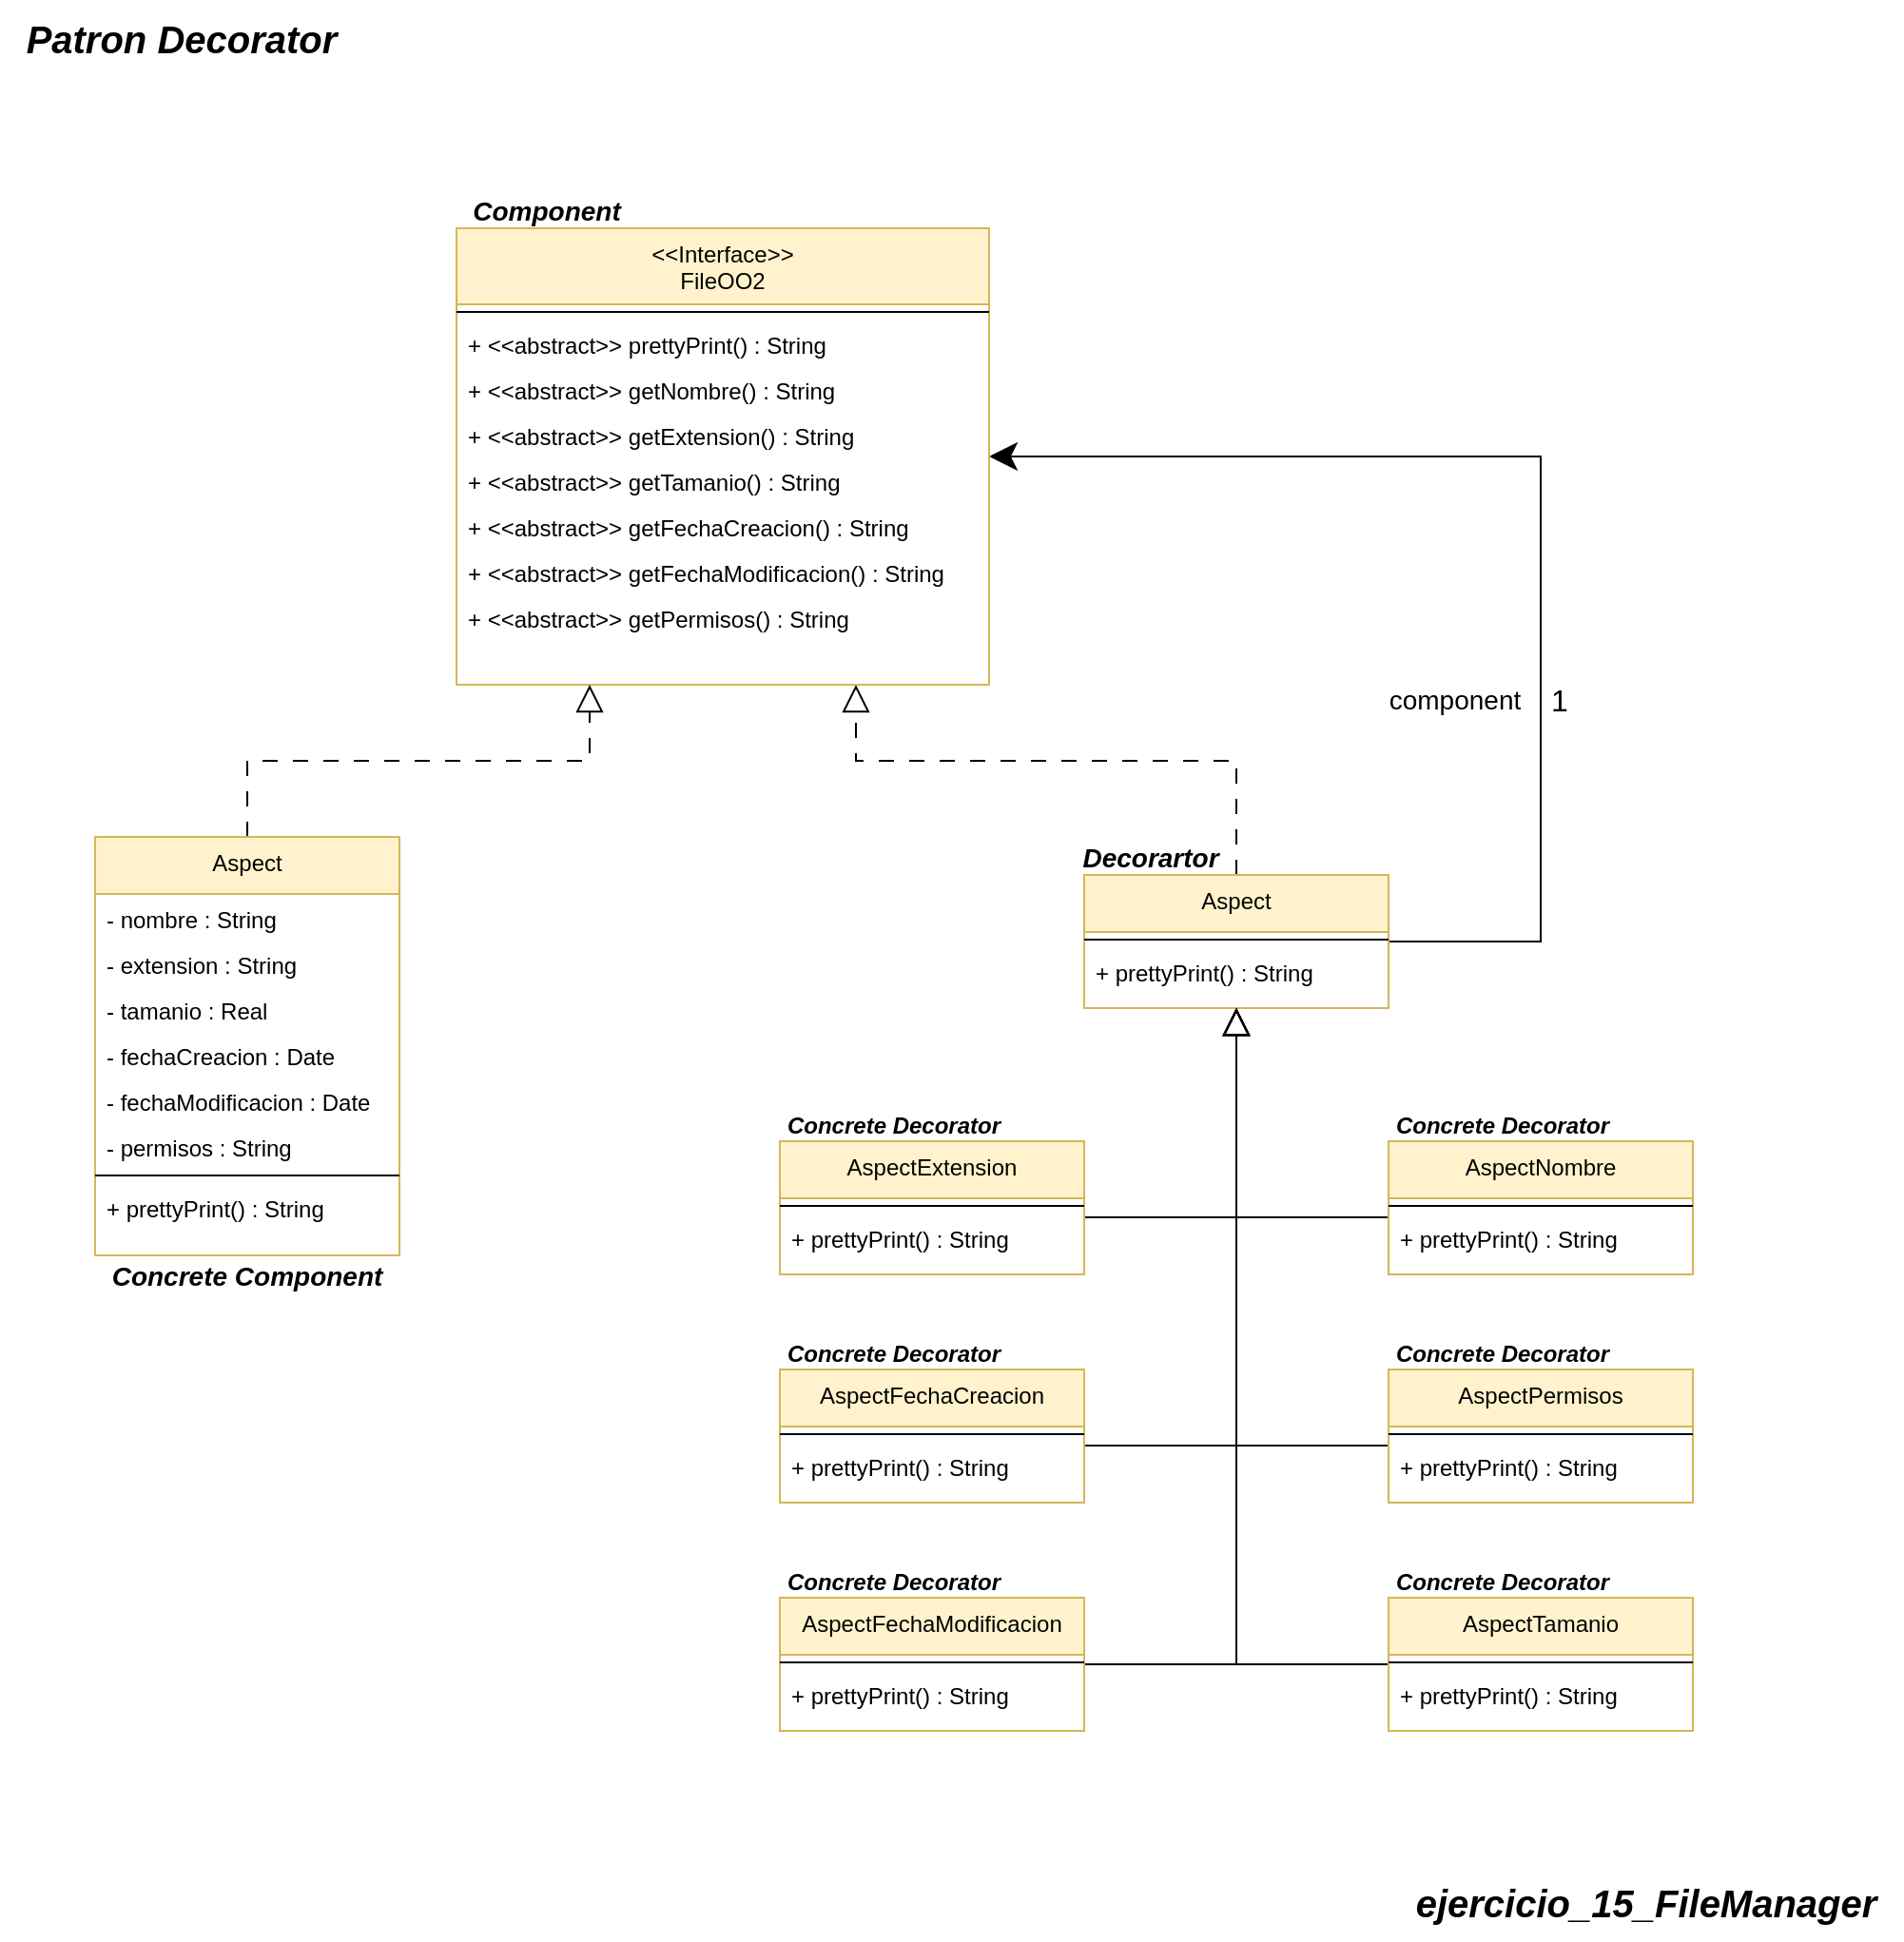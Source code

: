 <mxfile version="24.5.4" type="google">
  <diagram name="Page-1" id="kUGOon6hqxiXHWQnhP3O">
    <mxGraphModel grid="1" page="1" gridSize="10" guides="1" tooltips="1" connect="1" arrows="1" fold="1" pageScale="1" pageWidth="850" pageHeight="1100" math="0" shadow="0">
      <root>
        <mxCell id="0" />
        <mxCell id="1" parent="0" />
        <mxCell id="rXIfPj3CGaV-F-2-Byq_-1" value="&lt;span style=&quot;font-size: 20px;&quot;&gt;&lt;b&gt;&lt;i&gt;ejercicio_15_FileManager&lt;/i&gt;&lt;/b&gt;&lt;/span&gt;" style="text;html=1;align=center;verticalAlign=middle;resizable=0;points=[];autosize=1;strokeColor=none;fillColor=none;" vertex="1" parent="1">
          <mxGeometry x="770" y="-2280" width="270" height="40" as="geometry" />
        </mxCell>
        <mxCell id="rXIfPj3CGaV-F-2-Byq_-2" value="&lt;b style=&quot;&quot;&gt;&lt;i&gt;&lt;font style=&quot;font-size: 20px;&quot;&gt;Patron Decorator&lt;/font&gt;&lt;/i&gt;&lt;/b&gt;" style="text;html=1;align=center;verticalAlign=middle;resizable=0;points=[];autosize=1;strokeColor=none;fillColor=none;" vertex="1" parent="1">
          <mxGeometry x="40" y="-3260" width="190" height="40" as="geometry" />
        </mxCell>
        <mxCell id="IE9EZzf0pemrarUlTUZ8-63" style="edgeStyle=orthogonalEdgeStyle;rounded=0;orthogonalLoop=1;jettySize=auto;html=1;entryX=0.75;entryY=1;entryDx=0;entryDy=0;endSize=12;startSize=12;dashed=1;dashPattern=8 8;endArrow=block;endFill=0;" edge="1" parent="1" source="IE9EZzf0pemrarUlTUZ8-1" target="IE9EZzf0pemrarUlTUZ8-39">
          <mxGeometry relative="1" as="geometry">
            <Array as="points">
              <mxPoint x="690" y="-2860" />
              <mxPoint x="490" y="-2860" />
            </Array>
          </mxGeometry>
        </mxCell>
        <mxCell id="IE9EZzf0pemrarUlTUZ8-70" style="edgeStyle=orthogonalEdgeStyle;rounded=0;orthogonalLoop=1;jettySize=auto;html=1;endSize=12;startSize=12;" edge="1" parent="1" source="IE9EZzf0pemrarUlTUZ8-1" target="IE9EZzf0pemrarUlTUZ8-39">
          <mxGeometry relative="1" as="geometry">
            <Array as="points">
              <mxPoint x="850" y="-2765" />
              <mxPoint x="850" y="-3020" />
            </Array>
          </mxGeometry>
        </mxCell>
        <mxCell id="IE9EZzf0pemrarUlTUZ8-1" value="Aspect" style="swimlane;fontStyle=0;align=center;verticalAlign=top;childLayout=stackLayout;horizontal=1;startSize=30;horizontalStack=0;resizeParent=1;resizeLast=0;collapsible=1;marginBottom=0;rounded=0;shadow=0;strokeWidth=1;fillColor=#fff2cc;strokeColor=#d6b656;" vertex="1" parent="1">
          <mxGeometry x="610" y="-2800" width="160" height="70" as="geometry">
            <mxRectangle x="110" y="-20" width="160" height="26" as="alternateBounds" />
          </mxGeometry>
        </mxCell>
        <mxCell id="IE9EZzf0pemrarUlTUZ8-2" value="" style="line;html=1;strokeWidth=1;align=left;verticalAlign=middle;spacingTop=-1;spacingLeft=3;spacingRight=3;rotatable=0;labelPosition=right;points=[];portConstraint=eastwest;" vertex="1" parent="IE9EZzf0pemrarUlTUZ8-1">
          <mxGeometry y="30" width="160" height="8" as="geometry" />
        </mxCell>
        <mxCell id="IE9EZzf0pemrarUlTUZ8-3" value="+ prettyPrint() : String" style="text;align=left;verticalAlign=top;spacingLeft=4;spacingRight=4;overflow=hidden;rotatable=0;points=[[0,0.5],[1,0.5]];portConstraint=eastwest;rounded=0;shadow=0;html=0;" vertex="1" parent="IE9EZzf0pemrarUlTUZ8-1">
          <mxGeometry y="38" width="160" height="24" as="geometry" />
        </mxCell>
        <mxCell id="IE9EZzf0pemrarUlTUZ8-5" value="&lt;font size=&quot;1&quot; style=&quot;&quot;&gt;&lt;b style=&quot;&quot;&gt;&lt;i style=&quot;font-size: 14px;&quot;&gt;Decorartor&lt;/i&gt;&lt;/b&gt;&lt;/font&gt;" style="text;html=1;align=center;verticalAlign=middle;whiteSpace=wrap;rounded=0;fontSize=16;" vertex="1" parent="1">
          <mxGeometry x="610" y="-2820" width="70" height="20" as="geometry" />
        </mxCell>
        <mxCell id="IE9EZzf0pemrarUlTUZ8-64" style="edgeStyle=orthogonalEdgeStyle;rounded=0;orthogonalLoop=1;jettySize=auto;html=1;endSize=12;startSize=12;endArrow=block;endFill=0;" edge="1" parent="1" source="IE9EZzf0pemrarUlTUZ8-7" target="IE9EZzf0pemrarUlTUZ8-1">
          <mxGeometry relative="1" as="geometry">
            <Array as="points">
              <mxPoint x="690" y="-2620" />
            </Array>
          </mxGeometry>
        </mxCell>
        <mxCell id="IE9EZzf0pemrarUlTUZ8-7" value="AspectExtension" style="swimlane;fontStyle=0;align=center;verticalAlign=top;childLayout=stackLayout;horizontal=1;startSize=30;horizontalStack=0;resizeParent=1;resizeLast=0;collapsible=1;marginBottom=0;rounded=0;shadow=0;strokeWidth=1;fillColor=#fff2cc;strokeColor=#d6b656;" vertex="1" parent="1">
          <mxGeometry x="450" y="-2660" width="160" height="70" as="geometry">
            <mxRectangle x="110" y="-20" width="160" height="26" as="alternateBounds" />
          </mxGeometry>
        </mxCell>
        <mxCell id="IE9EZzf0pemrarUlTUZ8-8" value="" style="line;html=1;strokeWidth=1;align=left;verticalAlign=middle;spacingTop=-1;spacingLeft=3;spacingRight=3;rotatable=0;labelPosition=right;points=[];portConstraint=eastwest;" vertex="1" parent="IE9EZzf0pemrarUlTUZ8-7">
          <mxGeometry y="30" width="160" height="8" as="geometry" />
        </mxCell>
        <mxCell id="IE9EZzf0pemrarUlTUZ8-9" value="+ prettyPrint() : String" style="text;align=left;verticalAlign=top;spacingLeft=4;spacingRight=4;overflow=hidden;rotatable=0;points=[[0,0.5],[1,0.5]];portConstraint=eastwest;rounded=0;shadow=0;html=0;" vertex="1" parent="IE9EZzf0pemrarUlTUZ8-7">
          <mxGeometry y="38" width="160" height="24" as="geometry" />
        </mxCell>
        <mxCell id="IE9EZzf0pemrarUlTUZ8-10" value="&lt;font size=&quot;1&quot; style=&quot;&quot;&gt;&lt;b style=&quot;&quot;&gt;&lt;i style=&quot;font-size: 12px;&quot;&gt;Concrete Decorator&lt;/i&gt;&lt;/b&gt;&lt;/font&gt;" style="text;html=1;align=center;verticalAlign=middle;whiteSpace=wrap;rounded=0;fontSize=16;" vertex="1" parent="1">
          <mxGeometry x="450" y="-2680" width="120" height="20" as="geometry" />
        </mxCell>
        <mxCell id="IE9EZzf0pemrarUlTUZ8-66" style="edgeStyle=orthogonalEdgeStyle;rounded=0;orthogonalLoop=1;jettySize=auto;html=1;endSize=12;startSize=12;endArrow=block;endFill=0;" edge="1" parent="1" source="IE9EZzf0pemrarUlTUZ8-15" target="IE9EZzf0pemrarUlTUZ8-1">
          <mxGeometry relative="1" as="geometry">
            <Array as="points">
              <mxPoint x="690" y="-2500" />
            </Array>
          </mxGeometry>
        </mxCell>
        <mxCell id="IE9EZzf0pemrarUlTUZ8-15" value="AspectFechaCreacion" style="swimlane;fontStyle=0;align=center;verticalAlign=top;childLayout=stackLayout;horizontal=1;startSize=30;horizontalStack=0;resizeParent=1;resizeLast=0;collapsible=1;marginBottom=0;rounded=0;shadow=0;strokeWidth=1;fillColor=#fff2cc;strokeColor=#d6b656;" vertex="1" parent="1">
          <mxGeometry x="450" y="-2540" width="160" height="70" as="geometry">
            <mxRectangle x="110" y="-20" width="160" height="26" as="alternateBounds" />
          </mxGeometry>
        </mxCell>
        <mxCell id="IE9EZzf0pemrarUlTUZ8-16" value="" style="line;html=1;strokeWidth=1;align=left;verticalAlign=middle;spacingTop=-1;spacingLeft=3;spacingRight=3;rotatable=0;labelPosition=right;points=[];portConstraint=eastwest;" vertex="1" parent="IE9EZzf0pemrarUlTUZ8-15">
          <mxGeometry y="30" width="160" height="8" as="geometry" />
        </mxCell>
        <mxCell id="IE9EZzf0pemrarUlTUZ8-17" value="+ prettyPrint() : String" style="text;align=left;verticalAlign=top;spacingLeft=4;spacingRight=4;overflow=hidden;rotatable=0;points=[[0,0.5],[1,0.5]];portConstraint=eastwest;rounded=0;shadow=0;html=0;" vertex="1" parent="IE9EZzf0pemrarUlTUZ8-15">
          <mxGeometry y="38" width="160" height="24" as="geometry" />
        </mxCell>
        <mxCell id="IE9EZzf0pemrarUlTUZ8-18" value="&lt;font size=&quot;1&quot; style=&quot;&quot;&gt;&lt;b style=&quot;&quot;&gt;&lt;i style=&quot;font-size: 12px;&quot;&gt;Concrete Decorator&lt;/i&gt;&lt;/b&gt;&lt;/font&gt;" style="text;html=1;align=center;verticalAlign=middle;whiteSpace=wrap;rounded=0;fontSize=16;" vertex="1" parent="1">
          <mxGeometry x="450" y="-2560" width="120" height="20" as="geometry" />
        </mxCell>
        <mxCell id="IE9EZzf0pemrarUlTUZ8-69" style="edgeStyle=orthogonalEdgeStyle;rounded=0;orthogonalLoop=1;jettySize=auto;html=1;endSize=12;startSize=12;endArrow=block;endFill=0;" edge="1" parent="1" source="IE9EZzf0pemrarUlTUZ8-19" target="IE9EZzf0pemrarUlTUZ8-1">
          <mxGeometry relative="1" as="geometry">
            <Array as="points">
              <mxPoint x="690" y="-2385" />
            </Array>
          </mxGeometry>
        </mxCell>
        <mxCell id="IE9EZzf0pemrarUlTUZ8-19" value="AspectFechaModificacion" style="swimlane;fontStyle=0;align=center;verticalAlign=top;childLayout=stackLayout;horizontal=1;startSize=30;horizontalStack=0;resizeParent=1;resizeLast=0;collapsible=1;marginBottom=0;rounded=0;shadow=0;strokeWidth=1;fillColor=#fff2cc;strokeColor=#d6b656;" vertex="1" parent="1">
          <mxGeometry x="450" y="-2420" width="160" height="70" as="geometry">
            <mxRectangle x="110" y="-20" width="160" height="26" as="alternateBounds" />
          </mxGeometry>
        </mxCell>
        <mxCell id="IE9EZzf0pemrarUlTUZ8-20" value="" style="line;html=1;strokeWidth=1;align=left;verticalAlign=middle;spacingTop=-1;spacingLeft=3;spacingRight=3;rotatable=0;labelPosition=right;points=[];portConstraint=eastwest;" vertex="1" parent="IE9EZzf0pemrarUlTUZ8-19">
          <mxGeometry y="30" width="160" height="8" as="geometry" />
        </mxCell>
        <mxCell id="IE9EZzf0pemrarUlTUZ8-21" value="+ prettyPrint() : String" style="text;align=left;verticalAlign=top;spacingLeft=4;spacingRight=4;overflow=hidden;rotatable=0;points=[[0,0.5],[1,0.5]];portConstraint=eastwest;rounded=0;shadow=0;html=0;" vertex="1" parent="IE9EZzf0pemrarUlTUZ8-19">
          <mxGeometry y="38" width="160" height="24" as="geometry" />
        </mxCell>
        <mxCell id="IE9EZzf0pemrarUlTUZ8-22" value="&lt;font size=&quot;1&quot; style=&quot;&quot;&gt;&lt;b style=&quot;&quot;&gt;&lt;i style=&quot;font-size: 12px;&quot;&gt;Concrete Decorator&lt;/i&gt;&lt;/b&gt;&lt;/font&gt;" style="text;html=1;align=center;verticalAlign=middle;whiteSpace=wrap;rounded=0;fontSize=16;" vertex="1" parent="1">
          <mxGeometry x="450" y="-2440" width="120" height="20" as="geometry" />
        </mxCell>
        <mxCell id="IE9EZzf0pemrarUlTUZ8-65" style="edgeStyle=orthogonalEdgeStyle;rounded=0;orthogonalLoop=1;jettySize=auto;html=1;endSize=12;startSize=12;endArrow=block;endFill=0;" edge="1" parent="1" source="IE9EZzf0pemrarUlTUZ8-27" target="IE9EZzf0pemrarUlTUZ8-1">
          <mxGeometry relative="1" as="geometry">
            <Array as="points">
              <mxPoint x="690" y="-2620" />
            </Array>
          </mxGeometry>
        </mxCell>
        <mxCell id="IE9EZzf0pemrarUlTUZ8-27" value="AspectNombre" style="swimlane;fontStyle=0;align=center;verticalAlign=top;childLayout=stackLayout;horizontal=1;startSize=30;horizontalStack=0;resizeParent=1;resizeLast=0;collapsible=1;marginBottom=0;rounded=0;shadow=0;strokeWidth=1;fillColor=#fff2cc;strokeColor=#d6b656;" vertex="1" parent="1">
          <mxGeometry x="770" y="-2660" width="160" height="70" as="geometry">
            <mxRectangle x="110" y="-20" width="160" height="26" as="alternateBounds" />
          </mxGeometry>
        </mxCell>
        <mxCell id="IE9EZzf0pemrarUlTUZ8-28" value="" style="line;html=1;strokeWidth=1;align=left;verticalAlign=middle;spacingTop=-1;spacingLeft=3;spacingRight=3;rotatable=0;labelPosition=right;points=[];portConstraint=eastwest;" vertex="1" parent="IE9EZzf0pemrarUlTUZ8-27">
          <mxGeometry y="30" width="160" height="8" as="geometry" />
        </mxCell>
        <mxCell id="IE9EZzf0pemrarUlTUZ8-29" value="+ prettyPrint() : String" style="text;align=left;verticalAlign=top;spacingLeft=4;spacingRight=4;overflow=hidden;rotatable=0;points=[[0,0.5],[1,0.5]];portConstraint=eastwest;rounded=0;shadow=0;html=0;" vertex="1" parent="IE9EZzf0pemrarUlTUZ8-27">
          <mxGeometry y="38" width="160" height="24" as="geometry" />
        </mxCell>
        <mxCell id="IE9EZzf0pemrarUlTUZ8-30" value="&lt;font size=&quot;1&quot; style=&quot;&quot;&gt;&lt;b style=&quot;&quot;&gt;&lt;i style=&quot;font-size: 12px;&quot;&gt;Concrete Decorator&lt;/i&gt;&lt;/b&gt;&lt;/font&gt;" style="text;html=1;align=center;verticalAlign=middle;whiteSpace=wrap;rounded=0;fontSize=16;" vertex="1" parent="1">
          <mxGeometry x="770" y="-2680" width="120" height="20" as="geometry" />
        </mxCell>
        <mxCell id="IE9EZzf0pemrarUlTUZ8-67" style="edgeStyle=orthogonalEdgeStyle;rounded=0;orthogonalLoop=1;jettySize=auto;html=1;endSize=12;startSize=12;endArrow=block;endFill=0;" edge="1" parent="1" source="IE9EZzf0pemrarUlTUZ8-31" target="IE9EZzf0pemrarUlTUZ8-1">
          <mxGeometry relative="1" as="geometry">
            <Array as="points">
              <mxPoint x="690" y="-2500" />
            </Array>
          </mxGeometry>
        </mxCell>
        <mxCell id="IE9EZzf0pemrarUlTUZ8-31" value="AspectPermisos" style="swimlane;fontStyle=0;align=center;verticalAlign=top;childLayout=stackLayout;horizontal=1;startSize=30;horizontalStack=0;resizeParent=1;resizeLast=0;collapsible=1;marginBottom=0;rounded=0;shadow=0;strokeWidth=1;fillColor=#fff2cc;strokeColor=#d6b656;" vertex="1" parent="1">
          <mxGeometry x="770" y="-2540" width="160" height="70" as="geometry">
            <mxRectangle x="110" y="-20" width="160" height="26" as="alternateBounds" />
          </mxGeometry>
        </mxCell>
        <mxCell id="IE9EZzf0pemrarUlTUZ8-32" value="" style="line;html=1;strokeWidth=1;align=left;verticalAlign=middle;spacingTop=-1;spacingLeft=3;spacingRight=3;rotatable=0;labelPosition=right;points=[];portConstraint=eastwest;" vertex="1" parent="IE9EZzf0pemrarUlTUZ8-31">
          <mxGeometry y="30" width="160" height="8" as="geometry" />
        </mxCell>
        <mxCell id="IE9EZzf0pemrarUlTUZ8-33" value="+ prettyPrint() : String" style="text;align=left;verticalAlign=top;spacingLeft=4;spacingRight=4;overflow=hidden;rotatable=0;points=[[0,0.5],[1,0.5]];portConstraint=eastwest;rounded=0;shadow=0;html=0;" vertex="1" parent="IE9EZzf0pemrarUlTUZ8-31">
          <mxGeometry y="38" width="160" height="24" as="geometry" />
        </mxCell>
        <mxCell id="IE9EZzf0pemrarUlTUZ8-34" value="&lt;font size=&quot;1&quot; style=&quot;&quot;&gt;&lt;b style=&quot;&quot;&gt;&lt;i style=&quot;font-size: 12px;&quot;&gt;Concrete Decorator&lt;/i&gt;&lt;/b&gt;&lt;/font&gt;" style="text;html=1;align=center;verticalAlign=middle;whiteSpace=wrap;rounded=0;fontSize=16;" vertex="1" parent="1">
          <mxGeometry x="770" y="-2560" width="120" height="20" as="geometry" />
        </mxCell>
        <mxCell id="IE9EZzf0pemrarUlTUZ8-68" style="edgeStyle=orthogonalEdgeStyle;rounded=0;orthogonalLoop=1;jettySize=auto;html=1;endSize=12;startSize=12;endArrow=block;endFill=0;" edge="1" parent="1" source="IE9EZzf0pemrarUlTUZ8-35" target="IE9EZzf0pemrarUlTUZ8-1">
          <mxGeometry relative="1" as="geometry">
            <Array as="points">
              <mxPoint x="690" y="-2385" />
            </Array>
          </mxGeometry>
        </mxCell>
        <mxCell id="IE9EZzf0pemrarUlTUZ8-35" value="AspectTamanio" style="swimlane;fontStyle=0;align=center;verticalAlign=top;childLayout=stackLayout;horizontal=1;startSize=30;horizontalStack=0;resizeParent=1;resizeLast=0;collapsible=1;marginBottom=0;rounded=0;shadow=0;strokeWidth=1;fillColor=#fff2cc;strokeColor=#d6b656;" vertex="1" parent="1">
          <mxGeometry x="770" y="-2420" width="160" height="70" as="geometry">
            <mxRectangle x="110" y="-20" width="160" height="26" as="alternateBounds" />
          </mxGeometry>
        </mxCell>
        <mxCell id="IE9EZzf0pemrarUlTUZ8-36" value="" style="line;html=1;strokeWidth=1;align=left;verticalAlign=middle;spacingTop=-1;spacingLeft=3;spacingRight=3;rotatable=0;labelPosition=right;points=[];portConstraint=eastwest;" vertex="1" parent="IE9EZzf0pemrarUlTUZ8-35">
          <mxGeometry y="30" width="160" height="8" as="geometry" />
        </mxCell>
        <mxCell id="IE9EZzf0pemrarUlTUZ8-37" value="+ prettyPrint() : String" style="text;align=left;verticalAlign=top;spacingLeft=4;spacingRight=4;overflow=hidden;rotatable=0;points=[[0,0.5],[1,0.5]];portConstraint=eastwest;rounded=0;shadow=0;html=0;" vertex="1" parent="IE9EZzf0pemrarUlTUZ8-35">
          <mxGeometry y="38" width="160" height="24" as="geometry" />
        </mxCell>
        <mxCell id="IE9EZzf0pemrarUlTUZ8-38" value="&lt;font size=&quot;1&quot; style=&quot;&quot;&gt;&lt;b style=&quot;&quot;&gt;&lt;i style=&quot;font-size: 12px;&quot;&gt;Concrete Decorator&lt;/i&gt;&lt;/b&gt;&lt;/font&gt;" style="text;html=1;align=center;verticalAlign=middle;whiteSpace=wrap;rounded=0;fontSize=16;" vertex="1" parent="1">
          <mxGeometry x="770" y="-2440" width="120" height="20" as="geometry" />
        </mxCell>
        <mxCell id="IE9EZzf0pemrarUlTUZ8-39" value="&lt;&lt;Interface&gt;&gt;&#xa;FileOO2" style="swimlane;fontStyle=0;align=center;verticalAlign=top;childLayout=stackLayout;horizontal=1;startSize=40;horizontalStack=0;resizeParent=1;resizeLast=0;collapsible=1;marginBottom=0;rounded=0;shadow=0;strokeWidth=1;fillColor=#fff2cc;strokeColor=#d6b656;" vertex="1" parent="1">
          <mxGeometry x="280" y="-3140" width="280" height="240" as="geometry">
            <mxRectangle x="110" y="-20" width="160" height="26" as="alternateBounds" />
          </mxGeometry>
        </mxCell>
        <mxCell id="IE9EZzf0pemrarUlTUZ8-40" value="" style="line;html=1;strokeWidth=1;align=left;verticalAlign=middle;spacingTop=-1;spacingLeft=3;spacingRight=3;rotatable=0;labelPosition=right;points=[];portConstraint=eastwest;" vertex="1" parent="IE9EZzf0pemrarUlTUZ8-39">
          <mxGeometry y="40" width="280" height="8" as="geometry" />
        </mxCell>
        <mxCell id="IE9EZzf0pemrarUlTUZ8-41" value="+ &lt;&lt;abstract&gt;&gt; prettyPrint() : String" style="text;align=left;verticalAlign=top;spacingLeft=4;spacingRight=4;overflow=hidden;rotatable=0;points=[[0,0.5],[1,0.5]];portConstraint=eastwest;rounded=0;shadow=0;html=0;" vertex="1" parent="IE9EZzf0pemrarUlTUZ8-39">
          <mxGeometry y="48" width="280" height="24" as="geometry" />
        </mxCell>
        <mxCell id="IE9EZzf0pemrarUlTUZ8-43" value="+ &lt;&lt;abstract&gt;&gt; getNombre() : String" style="text;align=left;verticalAlign=top;spacingLeft=4;spacingRight=4;overflow=hidden;rotatable=0;points=[[0,0.5],[1,0.5]];portConstraint=eastwest;rounded=0;shadow=0;html=0;" vertex="1" parent="IE9EZzf0pemrarUlTUZ8-39">
          <mxGeometry y="72" width="280" height="24" as="geometry" />
        </mxCell>
        <mxCell id="IE9EZzf0pemrarUlTUZ8-44" value="+ &lt;&lt;abstract&gt;&gt; getExtension() : String" style="text;align=left;verticalAlign=top;spacingLeft=4;spacingRight=4;overflow=hidden;rotatable=0;points=[[0,0.5],[1,0.5]];portConstraint=eastwest;rounded=0;shadow=0;html=0;" vertex="1" parent="IE9EZzf0pemrarUlTUZ8-39">
          <mxGeometry y="96" width="280" height="24" as="geometry" />
        </mxCell>
        <mxCell id="IE9EZzf0pemrarUlTUZ8-46" value="+ &lt;&lt;abstract&gt;&gt; getTamanio() : String" style="text;align=left;verticalAlign=top;spacingLeft=4;spacingRight=4;overflow=hidden;rotatable=0;points=[[0,0.5],[1,0.5]];portConstraint=eastwest;rounded=0;shadow=0;html=0;" vertex="1" parent="IE9EZzf0pemrarUlTUZ8-39">
          <mxGeometry y="120" width="280" height="24" as="geometry" />
        </mxCell>
        <mxCell id="IE9EZzf0pemrarUlTUZ8-45" value="+ &lt;&lt;abstract&gt;&gt; getFechaCreacion() : String" style="text;align=left;verticalAlign=top;spacingLeft=4;spacingRight=4;overflow=hidden;rotatable=0;points=[[0,0.5],[1,0.5]];portConstraint=eastwest;rounded=0;shadow=0;html=0;" vertex="1" parent="IE9EZzf0pemrarUlTUZ8-39">
          <mxGeometry y="144" width="280" height="24" as="geometry" />
        </mxCell>
        <mxCell id="IE9EZzf0pemrarUlTUZ8-47" value="+ &lt;&lt;abstract&gt;&gt; getFechaModificacion() : String&#xa;" style="text;align=left;verticalAlign=top;spacingLeft=4;spacingRight=4;overflow=hidden;rotatable=0;points=[[0,0.5],[1,0.5]];portConstraint=eastwest;rounded=0;shadow=0;html=0;" vertex="1" parent="IE9EZzf0pemrarUlTUZ8-39">
          <mxGeometry y="168" width="280" height="24" as="geometry" />
        </mxCell>
        <mxCell id="IE9EZzf0pemrarUlTUZ8-50" value="+ &lt;&lt;abstract&gt;&gt; getPermisos() : String&#xa;" style="text;align=left;verticalAlign=top;spacingLeft=4;spacingRight=4;overflow=hidden;rotatable=0;points=[[0,0.5],[1,0.5]];portConstraint=eastwest;rounded=0;shadow=0;html=0;" vertex="1" parent="IE9EZzf0pemrarUlTUZ8-39">
          <mxGeometry y="192" width="280" height="24" as="geometry" />
        </mxCell>
        <mxCell id="IE9EZzf0pemrarUlTUZ8-42" value="&lt;font size=&quot;1&quot; style=&quot;&quot;&gt;&lt;b style=&quot;&quot;&gt;&lt;i style=&quot;font-size: 14px;&quot;&gt;Component&lt;/i&gt;&lt;/b&gt;&lt;/font&gt;" style="text;html=1;align=center;verticalAlign=middle;whiteSpace=wrap;rounded=0;fontSize=16;" vertex="1" parent="1">
          <mxGeometry x="280" y="-3160" width="95" height="20" as="geometry" />
        </mxCell>
        <mxCell id="IE9EZzf0pemrarUlTUZ8-62" style="edgeStyle=orthogonalEdgeStyle;rounded=0;orthogonalLoop=1;jettySize=auto;html=1;entryX=0.25;entryY=1;entryDx=0;entryDy=0;endSize=12;startSize=12;dashed=1;dashPattern=8 8;endArrow=block;endFill=0;" edge="1" parent="1" source="IE9EZzf0pemrarUlTUZ8-51" target="IE9EZzf0pemrarUlTUZ8-39">
          <mxGeometry relative="1" as="geometry">
            <Array as="points">
              <mxPoint x="170" y="-2860" />
              <mxPoint x="350" y="-2860" />
            </Array>
          </mxGeometry>
        </mxCell>
        <mxCell id="IE9EZzf0pemrarUlTUZ8-51" value="Aspect" style="swimlane;fontStyle=0;align=center;verticalAlign=top;childLayout=stackLayout;horizontal=1;startSize=30;horizontalStack=0;resizeParent=1;resizeLast=0;collapsible=1;marginBottom=0;rounded=0;shadow=0;strokeWidth=1;fillColor=#fff2cc;strokeColor=#d6b656;" vertex="1" parent="1">
          <mxGeometry x="90" y="-2820" width="160" height="220" as="geometry">
            <mxRectangle x="110" y="-20" width="160" height="26" as="alternateBounds" />
          </mxGeometry>
        </mxCell>
        <mxCell id="IE9EZzf0pemrarUlTUZ8-53" value="- nombre : String&#xa;" style="text;align=left;verticalAlign=top;spacingLeft=4;spacingRight=4;overflow=hidden;rotatable=0;points=[[0,0.5],[1,0.5]];portConstraint=eastwest;rounded=0;shadow=0;html=0;" vertex="1" parent="IE9EZzf0pemrarUlTUZ8-51">
          <mxGeometry y="30" width="160" height="24" as="geometry" />
        </mxCell>
        <mxCell id="IE9EZzf0pemrarUlTUZ8-56" value="- extension : String&#xa;" style="text;align=left;verticalAlign=top;spacingLeft=4;spacingRight=4;overflow=hidden;rotatable=0;points=[[0,0.5],[1,0.5]];portConstraint=eastwest;rounded=0;shadow=0;html=0;" vertex="1" parent="IE9EZzf0pemrarUlTUZ8-51">
          <mxGeometry y="54" width="160" height="24" as="geometry" />
        </mxCell>
        <mxCell id="IE9EZzf0pemrarUlTUZ8-58" value="- tamanio : Real&#xa;" style="text;align=left;verticalAlign=top;spacingLeft=4;spacingRight=4;overflow=hidden;rotatable=0;points=[[0,0.5],[1,0.5]];portConstraint=eastwest;rounded=0;shadow=0;html=0;" vertex="1" parent="IE9EZzf0pemrarUlTUZ8-51">
          <mxGeometry y="78" width="160" height="24" as="geometry" />
        </mxCell>
        <mxCell id="IE9EZzf0pemrarUlTUZ8-57" value="- fechaCreacion : Date&#xa;" style="text;align=left;verticalAlign=top;spacingLeft=4;spacingRight=4;overflow=hidden;rotatable=0;points=[[0,0.5],[1,0.5]];portConstraint=eastwest;rounded=0;shadow=0;html=0;" vertex="1" parent="IE9EZzf0pemrarUlTUZ8-51">
          <mxGeometry y="102" width="160" height="24" as="geometry" />
        </mxCell>
        <mxCell id="IE9EZzf0pemrarUlTUZ8-55" value="- fechaModificacion : Date" style="text;align=left;verticalAlign=top;spacingLeft=4;spacingRight=4;overflow=hidden;rotatable=0;points=[[0,0.5],[1,0.5]];portConstraint=eastwest;rounded=0;shadow=0;html=0;" vertex="1" parent="IE9EZzf0pemrarUlTUZ8-51">
          <mxGeometry y="126" width="160" height="24" as="geometry" />
        </mxCell>
        <mxCell id="IE9EZzf0pemrarUlTUZ8-59" value="- permisos : String" style="text;align=left;verticalAlign=top;spacingLeft=4;spacingRight=4;overflow=hidden;rotatable=0;points=[[0,0.5],[1,0.5]];portConstraint=eastwest;rounded=0;shadow=0;html=0;" vertex="1" parent="IE9EZzf0pemrarUlTUZ8-51">
          <mxGeometry y="150" width="160" height="24" as="geometry" />
        </mxCell>
        <mxCell id="IE9EZzf0pemrarUlTUZ8-52" value="" style="line;html=1;strokeWidth=1;align=left;verticalAlign=middle;spacingTop=-1;spacingLeft=3;spacingRight=3;rotatable=0;labelPosition=right;points=[];portConstraint=eastwest;" vertex="1" parent="IE9EZzf0pemrarUlTUZ8-51">
          <mxGeometry y="174" width="160" height="8" as="geometry" />
        </mxCell>
        <mxCell id="IE9EZzf0pemrarUlTUZ8-61" value="+ prettyPrint() : String" style="text;align=left;verticalAlign=top;spacingLeft=4;spacingRight=4;overflow=hidden;rotatable=0;points=[[0,0.5],[1,0.5]];portConstraint=eastwest;rounded=0;shadow=0;html=0;" vertex="1" parent="IE9EZzf0pemrarUlTUZ8-51">
          <mxGeometry y="182" width="160" height="24" as="geometry" />
        </mxCell>
        <mxCell id="IE9EZzf0pemrarUlTUZ8-54" value="&lt;font size=&quot;1&quot; style=&quot;&quot;&gt;&lt;b style=&quot;&quot;&gt;&lt;i style=&quot;font-size: 14px;&quot;&gt;Concrete Component&lt;/i&gt;&lt;/b&gt;&lt;/font&gt;" style="text;html=1;align=center;verticalAlign=middle;whiteSpace=wrap;rounded=0;fontSize=16;" vertex="1" parent="1">
          <mxGeometry x="90" y="-2600" width="160" height="20" as="geometry" />
        </mxCell>
        <mxCell id="IE9EZzf0pemrarUlTUZ8-72" value="component" style="text;html=1;align=center;verticalAlign=middle;whiteSpace=wrap;rounded=0;fontSize=14;" vertex="1" parent="1">
          <mxGeometry x="760" y="-2900" width="90" height="15" as="geometry" />
        </mxCell>
        <mxCell id="IE9EZzf0pemrarUlTUZ8-73" value="1" style="text;html=1;align=center;verticalAlign=middle;whiteSpace=wrap;rounded=0;fontSize=16;" vertex="1" parent="1">
          <mxGeometry x="850" y="-2900" width="20" height="15" as="geometry" />
        </mxCell>
      </root>
    </mxGraphModel>
  </diagram>
</mxfile>

